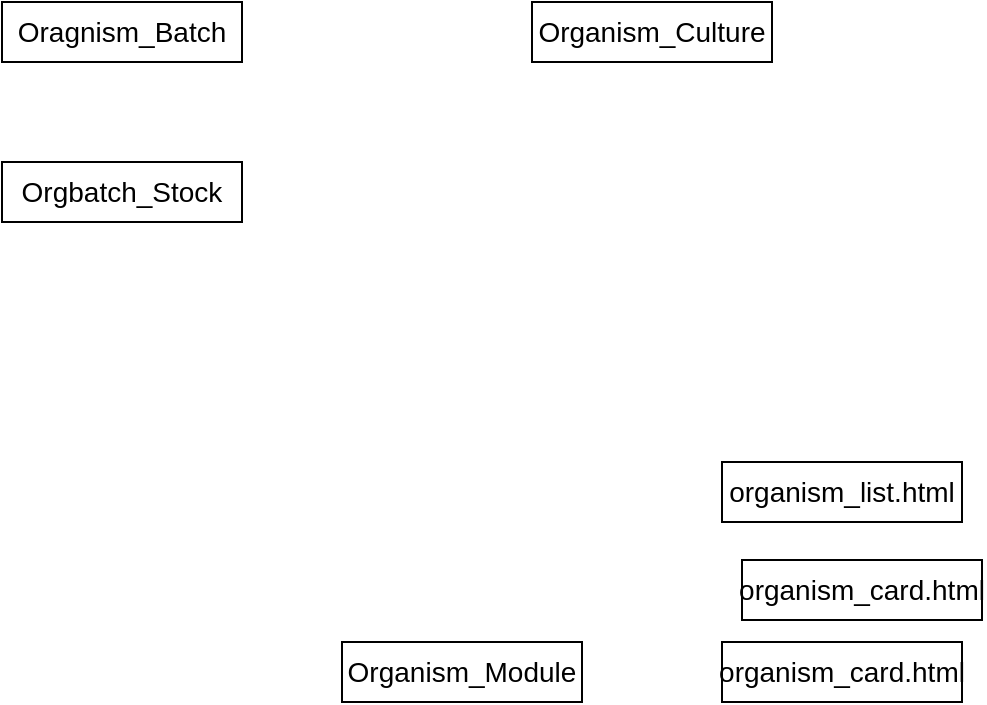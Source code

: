 <mxfile version="13.9.9" type="device"><diagram id="WfRjLdhoBleuVLCmPklj" name="Page-1"><mxGraphModel dx="1422" dy="814" grid="1" gridSize="10" guides="1" tooltips="1" connect="1" arrows="1" fold="1" page="1" pageScale="1" pageWidth="1169" pageHeight="827" math="0" shadow="0"><root><mxCell id="0"/><mxCell id="1" parent="0"/><mxCell id="yiig0KY2sd76nznnzYDa-1" value="Organism_Module" style="rounded=0;whiteSpace=wrap;html=1;fontSize=14;" vertex="1" parent="1"><mxGeometry x="430" y="450" width="120" height="30" as="geometry"/></mxCell><mxCell id="yiig0KY2sd76nznnzYDa-2" value="Orgbatch_Stock" style="rounded=0;whiteSpace=wrap;html=1;fontSize=14;" vertex="1" parent="1"><mxGeometry x="260" y="210" width="120" height="30" as="geometry"/></mxCell><mxCell id="yiig0KY2sd76nznnzYDa-3" value="Organism_Culture" style="rounded=0;whiteSpace=wrap;html=1;fontSize=14;" vertex="1" parent="1"><mxGeometry x="525" y="130" width="120" height="30" as="geometry"/></mxCell><mxCell id="yiig0KY2sd76nznnzYDa-4" value="Oragnism_Batch" style="rounded=0;whiteSpace=wrap;html=1;fontSize=14;" vertex="1" parent="1"><mxGeometry x="260" y="130" width="120" height="30" as="geometry"/></mxCell><mxCell id="yiig0KY2sd76nznnzYDa-5" value="organism_list.html" style="rounded=0;whiteSpace=wrap;html=1;fontSize=14;" vertex="1" parent="1"><mxGeometry x="620" y="360" width="120" height="30" as="geometry"/></mxCell><mxCell id="yiig0KY2sd76nznnzYDa-6" value="organism_card.html" style="rounded=0;whiteSpace=wrap;html=1;imageWidth=20;imageHeight=20;fontSize=14;" vertex="1" parent="1"><mxGeometry x="620" y="450" width="120" height="30" as="geometry"/></mxCell><mxCell id="yiig0KY2sd76nznnzYDa-7" value="organism_card.html" style="rounded=0;whiteSpace=wrap;html=1;imageWidth=20;imageHeight=20;fontSize=14;" vertex="1" parent="1"><mxGeometry x="630" y="409" width="120" height="30" as="geometry"/></mxCell></root></mxGraphModel></diagram></mxfile>